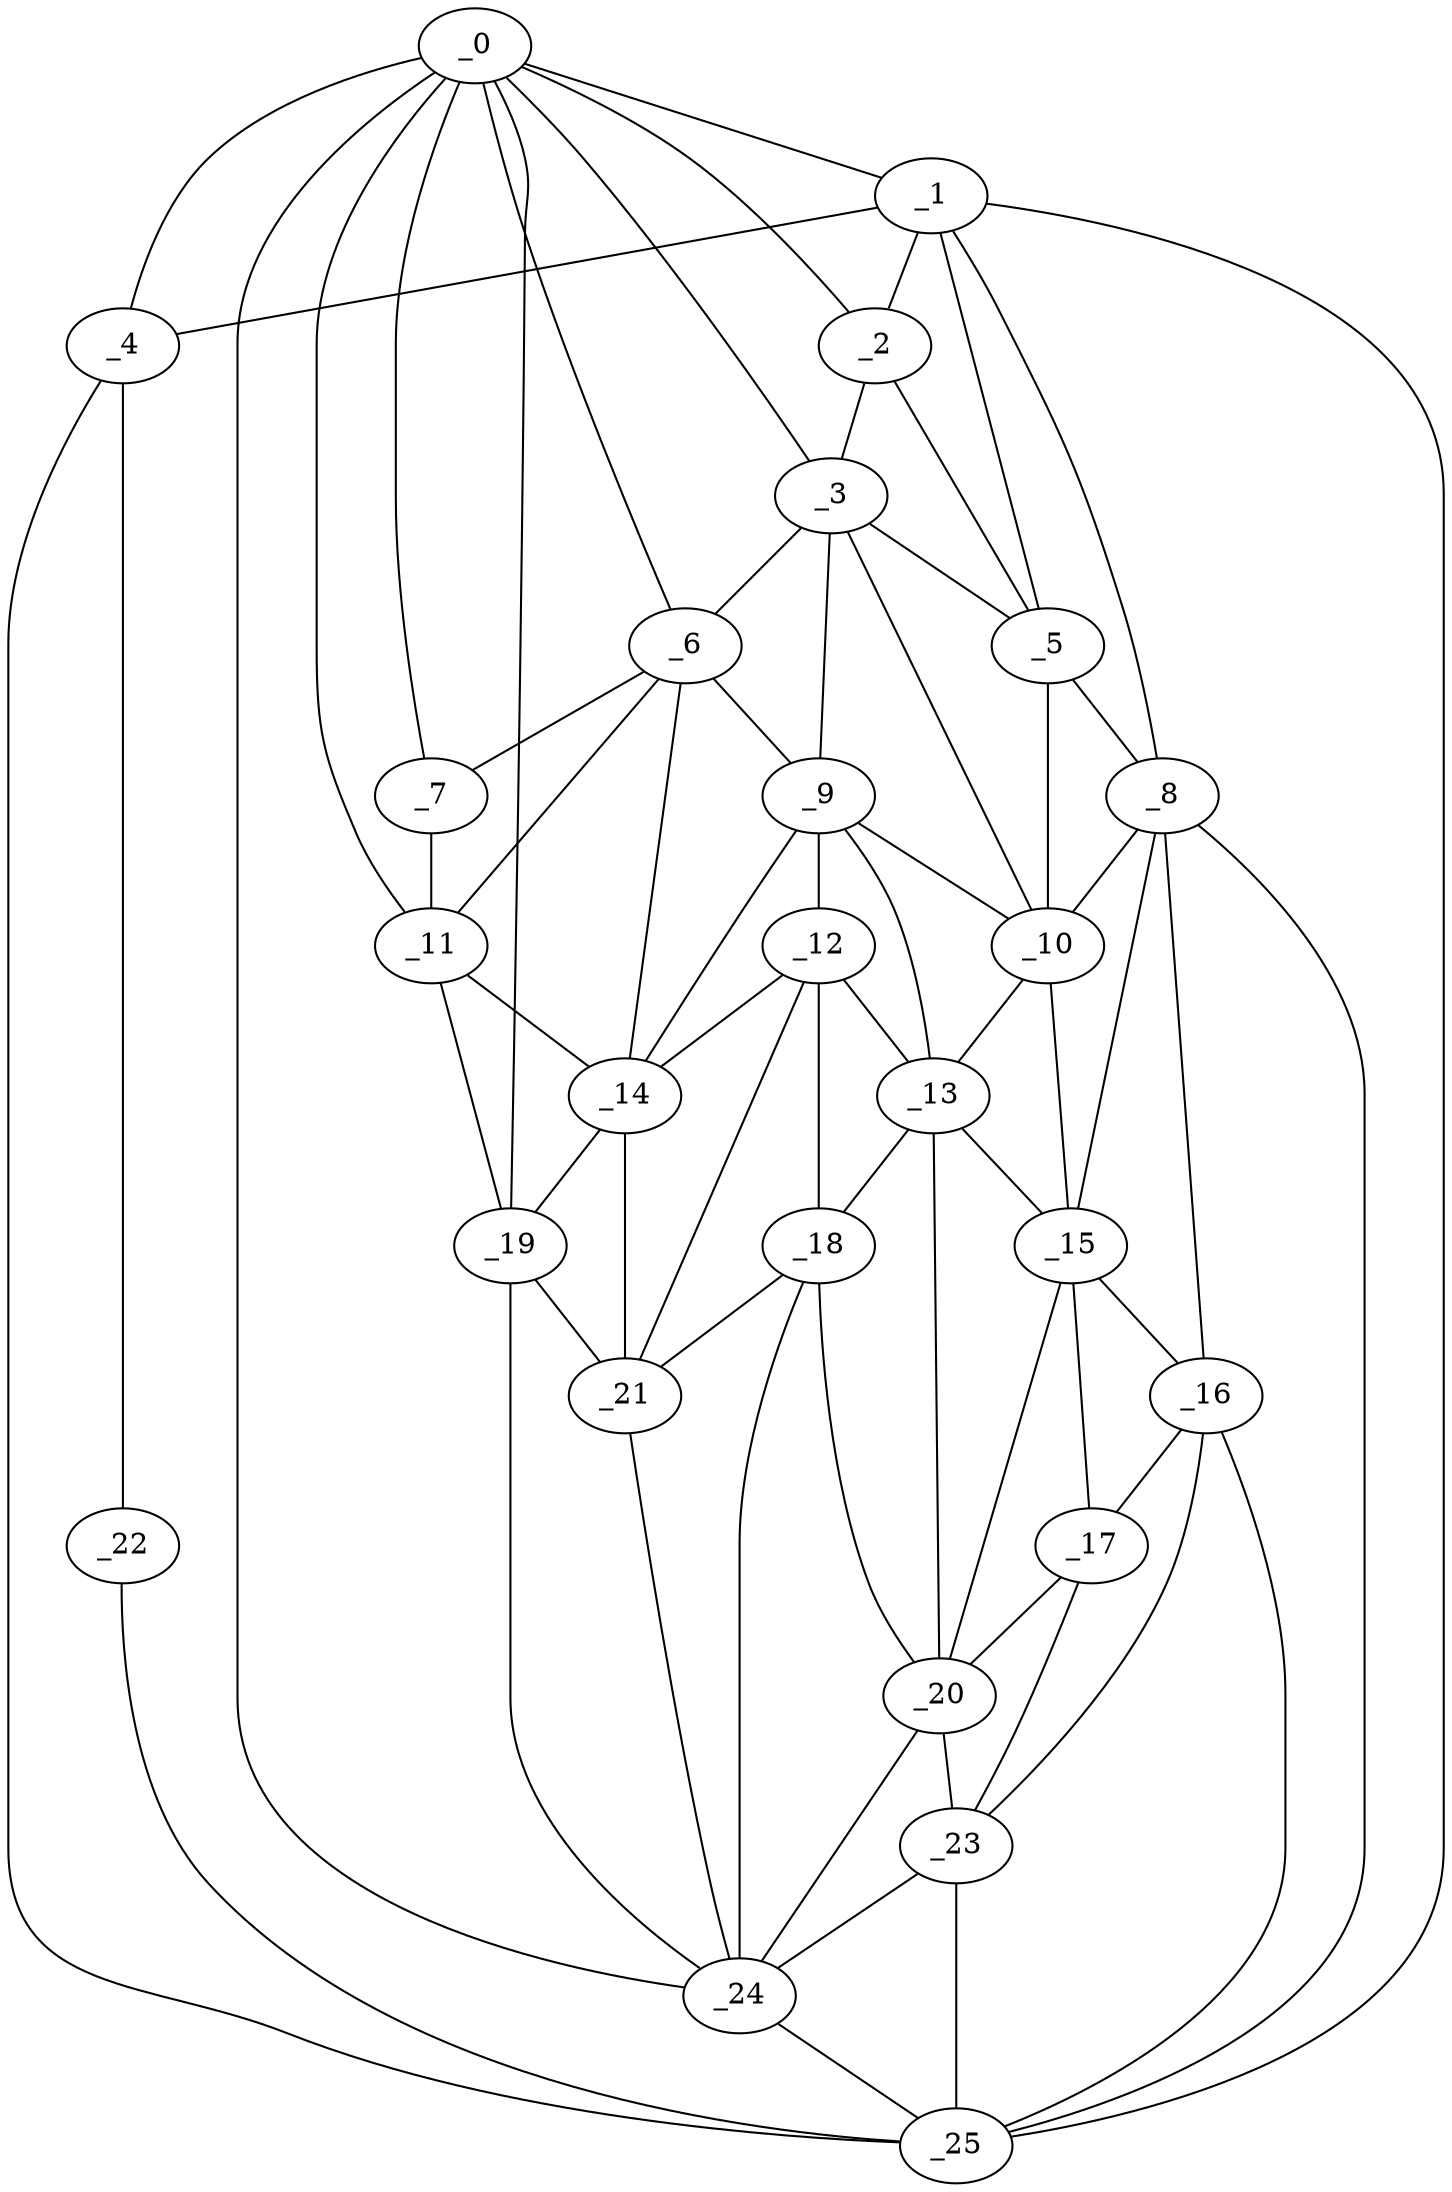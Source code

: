 graph "obj88__200.gxl" {
	_0	 [x=41,
		y=114];
	_1	 [x=46,
		y=66];
	_0 -- _1	 [valence=1];
	_2	 [x=46,
		y=75];
	_0 -- _2	 [valence=1];
	_3	 [x=46,
		y=83];
	_0 -- _3	 [valence=2];
	_4	 [x=49,
		y=6];
	_0 -- _4	 [valence=1];
	_6	 [x=57,
		y=100];
	_0 -- _6	 [valence=2];
	_7	 [x=57,
		y=106];
	_0 -- _7	 [valence=2];
	_11	 [x=66,
		y=107];
	_0 -- _11	 [valence=1];
	_19	 [x=79,
		y=110];
	_0 -- _19	 [valence=1];
	_24	 [x=87,
		y=114];
	_0 -- _24	 [valence=1];
	_1 -- _2	 [valence=1];
	_1 -- _4	 [valence=2];
	_5	 [x=52,
		y=71];
	_1 -- _5	 [valence=1];
	_8	 [x=58,
		y=72];
	_1 -- _8	 [valence=2];
	_25	 [x=89,
		y=51];
	_1 -- _25	 [valence=1];
	_2 -- _3	 [valence=2];
	_2 -- _5	 [valence=2];
	_3 -- _5	 [valence=2];
	_3 -- _6	 [valence=2];
	_9	 [x=60,
		y=96];
	_3 -- _9	 [valence=2];
	_10	 [x=61,
		y=80];
	_3 -- _10	 [valence=2];
	_22	 [x=85,
		y=7];
	_4 -- _22	 [valence=1];
	_4 -- _25	 [valence=2];
	_5 -- _8	 [valence=2];
	_5 -- _10	 [valence=2];
	_6 -- _7	 [valence=1];
	_6 -- _9	 [valence=2];
	_6 -- _11	 [valence=1];
	_14	 [x=68,
		y=100];
	_6 -- _14	 [valence=2];
	_7 -- _11	 [valence=2];
	_8 -- _10	 [valence=1];
	_15	 [x=70,
		y=77];
	_8 -- _15	 [valence=1];
	_16	 [x=71,
		y=73];
	_8 -- _16	 [valence=2];
	_8 -- _25	 [valence=2];
	_9 -- _10	 [valence=2];
	_12	 [x=67,
		y=95];
	_9 -- _12	 [valence=2];
	_13	 [x=68,
		y=84];
	_9 -- _13	 [valence=2];
	_9 -- _14	 [valence=2];
	_10 -- _13	 [valence=1];
	_10 -- _15	 [valence=2];
	_11 -- _14	 [valence=2];
	_11 -- _19	 [valence=1];
	_12 -- _13	 [valence=2];
	_12 -- _14	 [valence=2];
	_18	 [x=79,
		y=86];
	_12 -- _18	 [valence=2];
	_21	 [x=80,
		y=102];
	_12 -- _21	 [valence=1];
	_13 -- _15	 [valence=2];
	_13 -- _18	 [valence=1];
	_20	 [x=80,
		y=81];
	_13 -- _20	 [valence=2];
	_14 -- _19	 [valence=2];
	_14 -- _21	 [valence=2];
	_15 -- _16	 [valence=2];
	_17	 [x=78,
		y=72];
	_15 -- _17	 [valence=2];
	_15 -- _20	 [valence=1];
	_16 -- _17	 [valence=1];
	_23	 [x=85,
		y=64];
	_16 -- _23	 [valence=2];
	_16 -- _25	 [valence=2];
	_17 -- _20	 [valence=1];
	_17 -- _23	 [valence=2];
	_18 -- _20	 [valence=2];
	_18 -- _21	 [valence=2];
	_18 -- _24	 [valence=2];
	_19 -- _21	 [valence=2];
	_19 -- _24	 [valence=1];
	_20 -- _23	 [valence=2];
	_20 -- _24	 [valence=2];
	_21 -- _24	 [valence=2];
	_22 -- _25	 [valence=1];
	_23 -- _24	 [valence=1];
	_23 -- _25	 [valence=2];
	_24 -- _25	 [valence=1];
}

